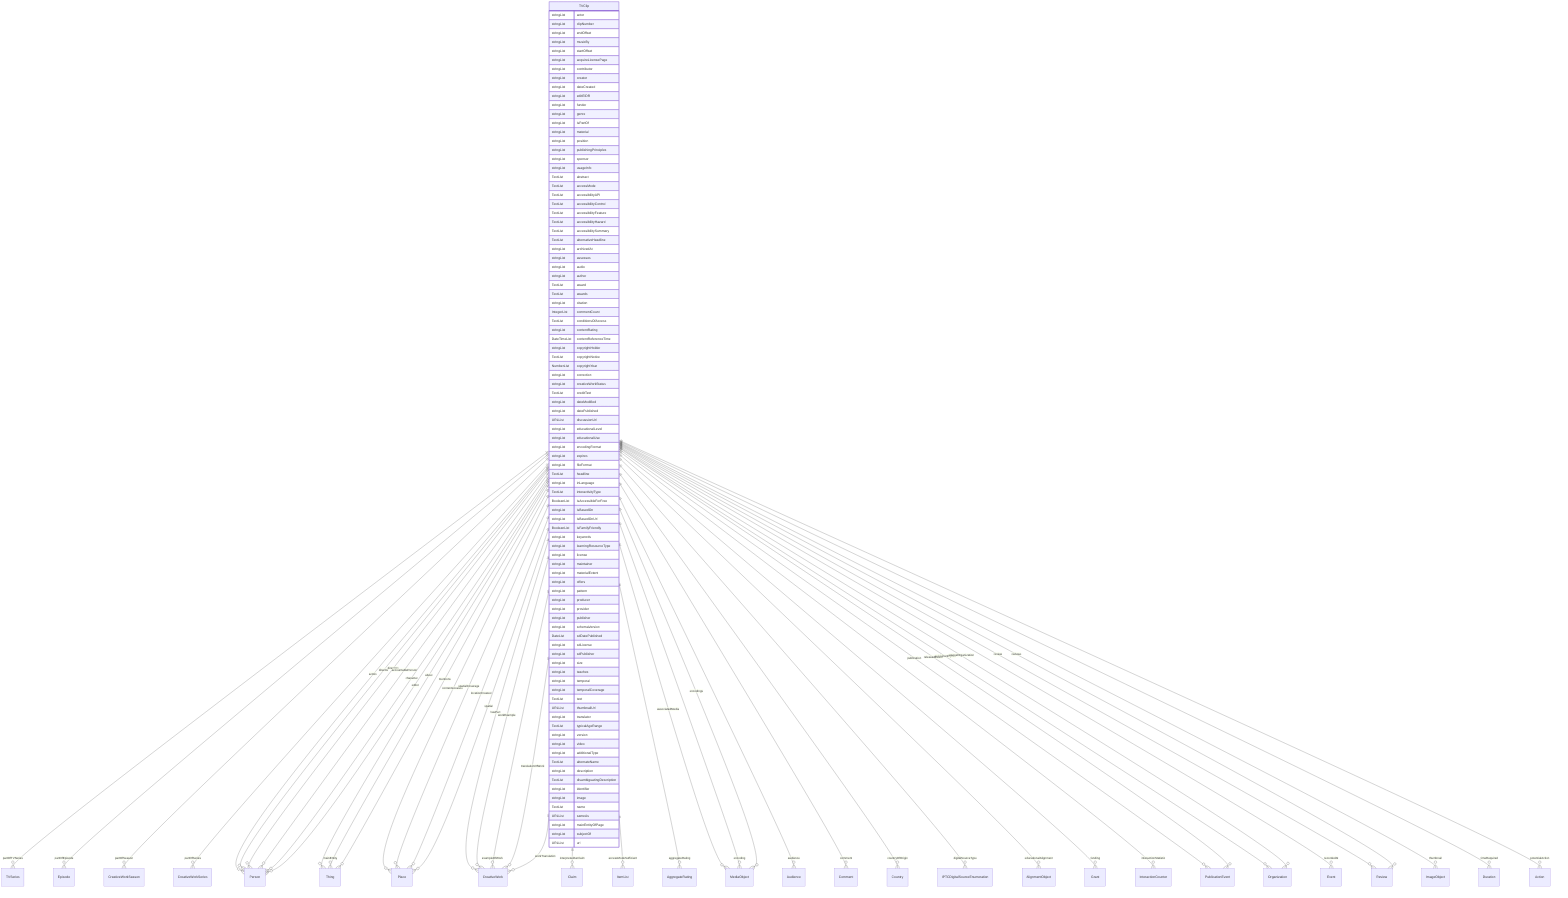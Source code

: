 erDiagram
TVClip {
    stringList actor  
    stringList clipNumber  
    stringList endOffset  
    stringList musicBy  
    stringList startOffset  
    stringList acquireLicensePage  
    stringList contributor  
    stringList creator  
    stringList dateCreated  
    stringList editEIDR  
    stringList funder  
    stringList genre  
    stringList isPartOf  
    stringList material  
    stringList position  
    stringList publishingPrinciples  
    stringList sponsor  
    stringList usageInfo  
    TextList abstract  
    TextList accessMode  
    TextList accessibilityAPI  
    TextList accessibilityControl  
    TextList accessibilityFeature  
    TextList accessibilityHazard  
    TextList accessibilitySummary  
    TextList alternativeHeadline  
    stringList archivedAt  
    stringList assesses  
    stringList audio  
    stringList author  
    TextList award  
    TextList awards  
    stringList citation  
    IntegerList commentCount  
    TextList conditionsOfAccess  
    stringList contentRating  
    DateTimeList contentReferenceTime  
    stringList copyrightHolder  
    TextList copyrightNotice  
    NumberList copyrightYear  
    stringList correction  
    stringList creativeWorkStatus  
    TextList creditText  
    stringList dateModified  
    stringList datePublished  
    URLList discussionUrl  
    stringList educationalLevel  
    stringList educationalUse  
    stringList encodingFormat  
    stringList expires  
    stringList fileFormat  
    TextList headline  
    stringList inLanguage  
    TextList interactivityType  
    BooleanList isAccessibleForFree  
    stringList isBasedOn  
    stringList isBasedOnUrl  
    BooleanList isFamilyFriendly  
    stringList keywords  
    stringList learningResourceType  
    stringList license  
    stringList maintainer  
    stringList materialExtent  
    stringList offers  
    stringList pattern  
    stringList producer  
    stringList provider  
    stringList publisher  
    stringList schemaVersion  
    DateList sdDatePublished  
    stringList sdLicense  
    stringList sdPublisher  
    stringList size  
    stringList teaches  
    stringList temporal  
    stringList temporalCoverage  
    TextList text  
    URLList thumbnailUrl  
    stringList translator  
    TextList typicalAgeRange  
    stringList version  
    stringList video  
    stringList additionalType  
    TextList alternateName  
    stringList description  
    TextList disambiguatingDescription  
    stringList identifier  
    stringList image  
    TextList name  
    URLList sameAs  
    stringList mainEntityOfPage  
    stringList subjectOf  
    URLList url  
}

TVClip ||--}o TVSeries : "partOfTVSeries"
TVClip ||--}o Episode : "partOfEpisode"
TVClip ||--}o CreativeWorkSeason : "partOfSeason"
TVClip ||--}o CreativeWorkSeries : "partOfSeries"
TVClip ||--}o Person : "actors"
TVClip ||--}o Person : "director"
TVClip ||--}o Person : "directors"
TVClip ||--}o Thing : "about"
TVClip ||--}o Place : "contentLocation"
TVClip ||--}o CreativeWork : "hasPart"
TVClip ||--}o Claim : "interpretedAsClaim"
TVClip ||--}o Thing : "mainEntity"
TVClip ||--}o Place : "spatialCoverage"
TVClip ||--}o CreativeWork : "workExample"
TVClip ||--}o ItemList : "accessModeSufficient"
TVClip ||--}o Person : "accountablePerson"
TVClip ||--}o AggregateRating : "aggregateRating"
TVClip ||--}o MediaObject : "associatedMedia"
TVClip ||--}o Audience : "audience"
TVClip ||--}o Person : "character"
TVClip ||--}o Comment : "comment"
TVClip ||--}o Country : "countryOfOrigin"
TVClip ||--}o IPTCDigitalSourceEnumeration : "digitalSourceType"
TVClip ||--}o Person : "editor"
TVClip ||--}o AlignmentObject : "educationalAlignment"
TVClip ||--}o MediaObject : "encoding"
TVClip ||--}o MediaObject : "encodings"
TVClip ||--}o CreativeWork : "exampleOfWork"
TVClip ||--}o Grant : "funding"
TVClip ||--}o InteractionCounter : "interactionStatistic"
TVClip ||--}o Place : "locationCreated"
TVClip ||--}o Thing : "mentions"
TVClip ||--}o PublicationEvent : "publication"
TVClip ||--}o Organization : "publisherImprint"
TVClip ||--}o Event : "recordedAt"
TVClip ||--}o PublicationEvent : "releasedEvent"
TVClip ||--}o Review : "review"
TVClip ||--}o Review : "reviews"
TVClip ||--}o Organization : "sourceOrganization"
TVClip ||--}o Place : "spatial"
TVClip ||--}o ImageObject : "thumbnail"
TVClip ||--}o Duration : "timeRequired"
TVClip ||--}o CreativeWork : "translationOfWork"
TVClip ||--}o CreativeWork : "workTranslation"
TVClip ||--}o Action : "potentialAction"